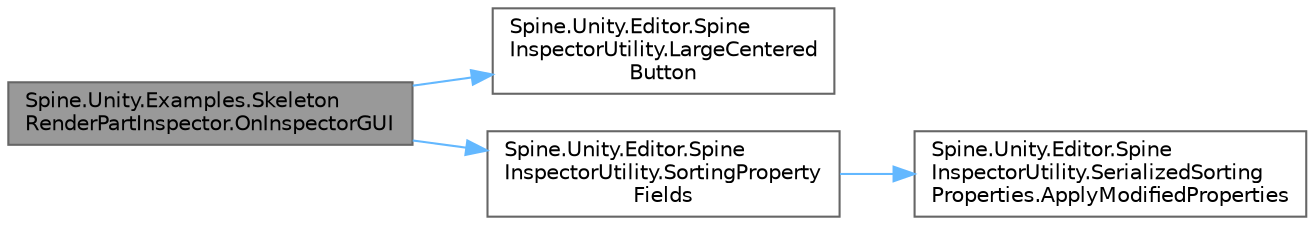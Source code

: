 digraph "Spine.Unity.Examples.SkeletonRenderPartInspector.OnInspectorGUI"
{
 // LATEX_PDF_SIZE
  bgcolor="transparent";
  edge [fontname=Helvetica,fontsize=10,labelfontname=Helvetica,labelfontsize=10];
  node [fontname=Helvetica,fontsize=10,shape=box,height=0.2,width=0.4];
  rankdir="LR";
  Node1 [id="Node000001",label="Spine.Unity.Examples.Skeleton\lRenderPartInspector.OnInspectorGUI",height=0.2,width=0.4,color="gray40", fillcolor="grey60", style="filled", fontcolor="black",tooltip=" "];
  Node1 -> Node2 [id="edge4_Node000001_Node000002",color="steelblue1",style="solid",tooltip=" "];
  Node2 [id="Node000002",label="Spine.Unity.Editor.Spine\lInspectorUtility.LargeCentered\lButton",height=0.2,width=0.4,color="grey40", fillcolor="white", style="filled",URL="$class_spine_1_1_unity_1_1_editor_1_1_spine_inspector_utility.html#ab0e8f41c9e384ffb71babec60e822f81",tooltip=" "];
  Node1 -> Node3 [id="edge5_Node000001_Node000003",color="steelblue1",style="solid",tooltip=" "];
  Node3 [id="Node000003",label="Spine.Unity.Editor.Spine\lInspectorUtility.SortingProperty\lFields",height=0.2,width=0.4,color="grey40", fillcolor="white", style="filled",URL="$class_spine_1_1_unity_1_1_editor_1_1_spine_inspector_utility.html#ad5e3a9b1d1d2963bdb04d07f96c20e09",tooltip=" "];
  Node3 -> Node4 [id="edge6_Node000003_Node000004",color="steelblue1",style="solid",tooltip=" "];
  Node4 [id="Node000004",label="Spine.Unity.Editor.Spine\lInspectorUtility.SerializedSorting\lProperties.ApplyModifiedProperties",height=0.2,width=0.4,color="grey40", fillcolor="white", style="filled",URL="$struct_spine_1_1_unity_1_1_editor_1_1_spine_inspector_utility_1_1_serialized_sorting_properties.html#a67c37a48760468d9b7c49a9761d2f1eb",tooltip=" "];
}
